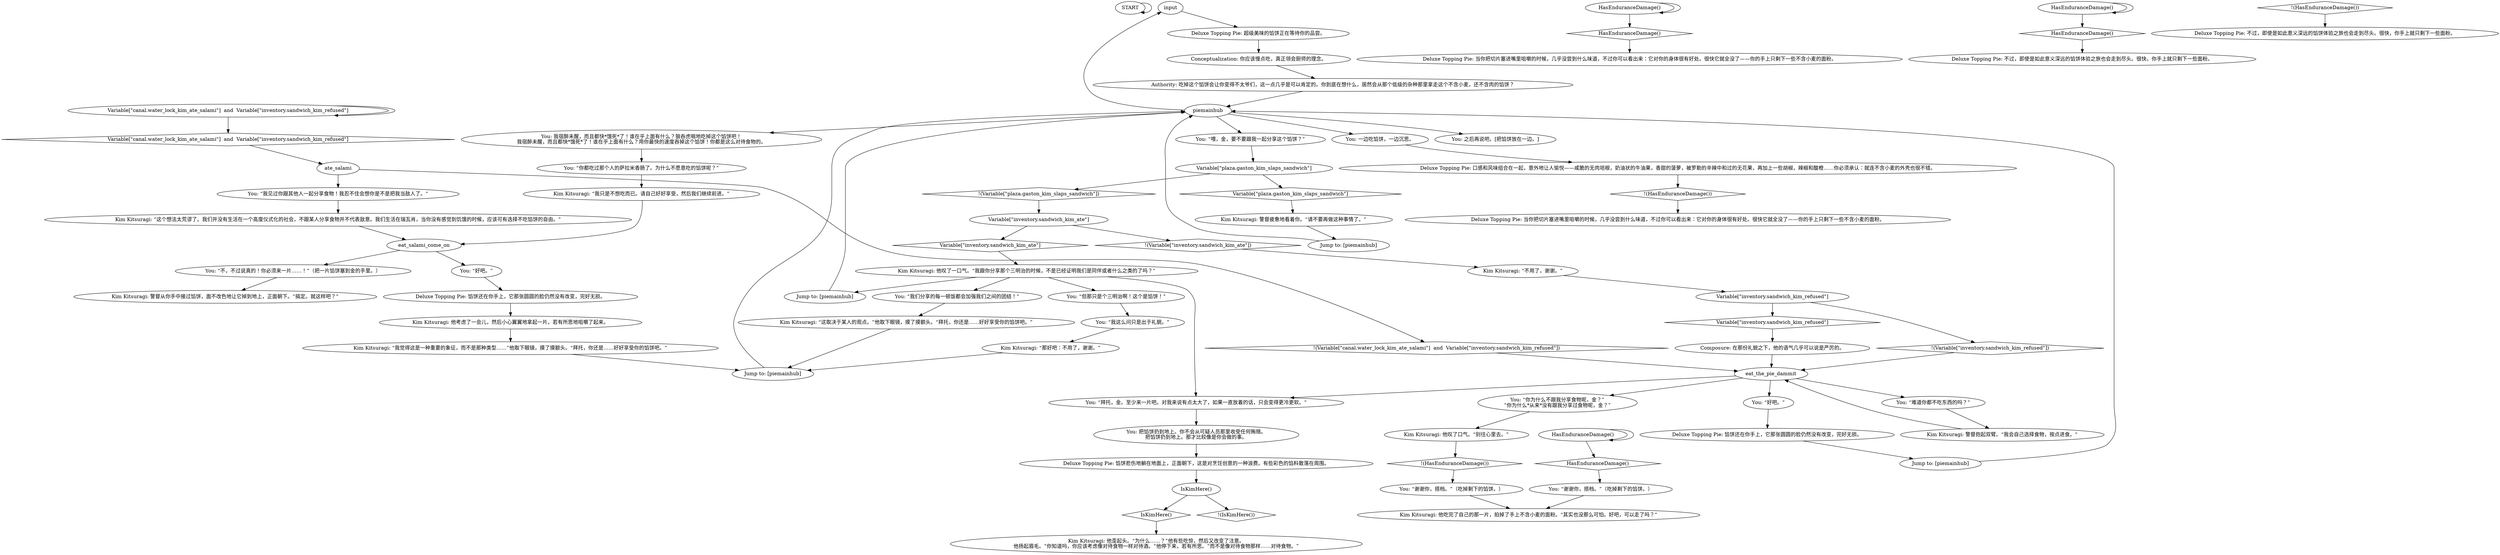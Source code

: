 # INVENTORY / DELUXE TOPPING PIE
# That some good pie to eat and get healthy.
# ==================================================
digraph G {
	  0 [label="START"];
	  1 [label="input"];
	  2 [label="You: 把馅饼扔到地上。你不会从可疑人员那里收受任何贿赂。\n把馅饼扔到地上。那才比较像是你会做的事。"];
	  3 [label="Kim Kitsuragi: 他考虑了一会儿，然后小心翼翼地拿起一片，若有所思地咀嚼了起来。"];
	  4 [label="Jump to: [piemainhub]"];
	  5 [label="You: “我这么问只是出于礼貌。”"];
	  6 [label="Kim Kitsuragi: “我觉得这是一种重要的象征，而不是那种类型……”他取下眼镜，摸了摸额头。“拜托，你还是……好好享受你的馅饼吧。”"];
	  7 [label="HasEnduranceDamage()"];
	  8 [label="HasEnduranceDamage()", shape=diamond];
	  9 [label="!(HasEnduranceDamage())", shape=diamond];
	  10 [label="Variable[\"canal.water_lock_kim_ate_salami\"]  and  Variable[\"inventory.sandwich_kim_refused\"]"];
	  11 [label="Variable[\"canal.water_lock_kim_ate_salami\"]  and  Variable[\"inventory.sandwich_kim_refused\"]", shape=diamond];
	  12 [label="!(Variable[\"canal.water_lock_kim_ate_salami\"]  and  Variable[\"inventory.sandwich_kim_refused\"])", shape=diamond];
	  13 [label="You: “你都吃过那个人的萨拉米香肠了。为什么不愿意吃的馅饼呢？”"];
	  14 [label="HasEnduranceDamage()"];
	  15 [label="HasEnduranceDamage()", shape=diamond];
	  16 [label="!(HasEnduranceDamage())", shape=diamond];
	  17 [label="HasEnduranceDamage()"];
	  18 [label="HasEnduranceDamage()", shape=diamond];
	  19 [label="!(HasEnduranceDamage())", shape=diamond];
	  20 [label="Deluxe Topping Pie: 馅饼悲伤地躺在地面上，正面朝下，这是对烹饪创意的一种浪费。有些彩色的馅料散落在周围。"];
	  21 [label="You: “不，不过说真的！你必须来一片……！”（把一片馅饼塞到金的手里。）"];
	  22 [label="Kim Kitsuragi: 警督抱起双臂。“我会自己选择食物，按点进食。”"];
	  23 [label="You: “你为什么不跟我分享食物呢，金？”\n“你为什么*从来*没有跟我分享过食物呢，金？”"];
	  24 [label="Deluxe Topping Pie: 口感和风味组合在一起，意外地让人愉悦——咸脆的无肉培根，奶油状的牛油果，香甜的菠萝，被罗勒的辛辣中和过的无花果，再加上一些胡椒，辣椒和酸橙……你必须承认：就连不含小麦的外壳也很不错。"];
	  25 [label="Kim Kitsuragi: “我只是不想吃而已。请自己好好享受，然后我们继续前进。”"];
	  26 [label="You: “但那只是个三明治啊！这个是馅饼！”"];
	  27 [label="You: “我们分享的每一顿饭都会加强我们之间的团结！”"];
	  28 [label="Kim Kitsuragi: “这取决于某人的观点。”他取下眼镜，摸了摸额头。“拜托，你还是……好好享受你的馅饼吧。”"];
	  29 [label="Deluxe Topping Pie: 当你把切片塞进嘴里咀嚼的时候，几乎没尝到什么味道，不过你可以看出来：它对你的身体很有好处。很快它就全没了——你的手上只剩下一些不含小麦的面粉。"];
	  30 [label="Deluxe Topping Pie: 超级美味的馅饼正在等待你的品尝。"];
	  31 [label="You: 一边吃馅饼，一边沉思。"];
	  32 [label="Deluxe Topping Pie: 馅饼还在你手上，它那张圆圆的脸仍然没有改变，完好无损。"];
	  33 [label="You: “我见过你跟其他人一起分享食物！我忍不住会想你是不是把我当敌人了。”"];
	  34 [label="You: “谢谢你，搭档。”（吃掉剩下的馅饼。）"];
	  35 [label="Variable[\"plaza.gaston_kim_slaps_sandwich\"]"];
	  36 [label="Variable[\"plaza.gaston_kim_slaps_sandwich\"]", shape=diamond];
	  37 [label="!(Variable[\"plaza.gaston_kim_slaps_sandwich\"])", shape=diamond];
	  38 [label="You: “谢谢你，搭档。”（吃掉剩下的馅饼。）"];
	  39 [label="Conceptualization: 你应该慢点吃，真正领会厨师的理念。"];
	  40 [label="You: “喂，金，要不要跟我一起分享这个馅饼？”"];
	  41 [label="Kim Kitsuragi: “这个想法太荒谬了。我们并没有生活在一个高度仪式化的社会，不跟某人分享食物并不代表敌意。我们生活在瑞瓦肖，当你没有感觉到饥饿的时候，应该可有选择不吃馅饼的自由。”"];
	  42 [label="eat_salami_come_on"];
	  43 [label="piemainhub"];
	  44 [label="You: “好吧。”"];
	  45 [label="IsKimHere()"];
	  46 [label="IsKimHere()", shape=diamond];
	  47 [label="!(IsKimHere())", shape=diamond];
	  48 [label="Deluxe Topping Pie: 当你把切片塞进嘴里咀嚼的时候，几乎没尝到什么味道，不过你可以看出来：它对你的身体很有好处。很快它就全没了——你的手上只剩下一些不含小麦的面粉。"];
	  49 [label="Deluxe Topping Pie: 不过，即使是如此意义深远的馅饼体验之旅也会走到尽头。很快，你手上就只剩下一些面粉。"];
	  50 [label="Kim Kitsuragi: 他歪起头。“为什么……？”他有些吃惊，然后又改变了注意。\n他扬起眉毛。“你知道吗，你应该考虑像对待食物一样对待酒。”他停下来，若有所思。“而不是像对待食物那样……对待食物。”"];
	  51 [label="Jump to: [piemainhub]"];
	  52 [label="You: “拜托，金。至少来一片吧。对我来说有点太大了，如果一直放着的话，只会变得更冷更软。”"];
	  53 [label="You: 之后再说吧。[把馅饼放在一边。]"];
	  54 [label="Kim Kitsuragi: 他叹了口气。“别往心里去。”"];
	  55 [label="You: “好吧。”"];
	  56 [label="eat_the_pie_dammit"];
	  57 [label="Kim Kitsuragi: 他叹了一口气。“我跟你分享那个三明治的时候，不是已经证明我们是同伴或者什么之类的了吗？”"];
	  58 [label="Jump to: [piemainhub]"];
	  59 [label="Kim Kitsuragi: “那好吧：不用了，谢谢。”"];
	  60 [label="Variable[\"inventory.sandwich_kim_ate\"]"];
	  61 [label="Variable[\"inventory.sandwich_kim_ate\"]", shape=diamond];
	  62 [label="!(Variable[\"inventory.sandwich_kim_ate\"])", shape=diamond];
	  63 [label="Kim Kitsuragi: 警督从你手中接过馅饼，面不改色地让它掉到地上，正面朝下。“搞定。就这样吧？”"];
	  64 [label="Kim Kitsuragi: 警督疲惫地看着你。“请不要再做这种事情了。”"];
	  65 [label="Composure: 在那份礼貌之下，他的语气几乎可以说是严厉的。"];
	  66 [label="Variable[\"inventory.sandwich_kim_refused\"]"];
	  67 [label="Variable[\"inventory.sandwich_kim_refused\"]", shape=diamond];
	  68 [label="!(Variable[\"inventory.sandwich_kim_refused\"])", shape=diamond];
	  69 [label="Deluxe Topping Pie: 不过，即使是如此意义深远的馅饼体验之旅也会走到尽头。很快，你手上就只剩下一些面粉。"];
	  70 [label="Kim Kitsuragi: “不用了，谢谢。”"];
	  71 [label="ate_salami"];
	  72 [label="Kim Kitsuragi: 他吃完了自己的那一片，拍掉了手上不含小麦的面粉。“其实也没那么可怕。好吧，可以走了吗？”"];
	  73 [label="Deluxe Topping Pie: 馅饼还在你手上，它那张圆圆的脸仍然没有改变，完好无损。"];
	  74 [label="You: 我宿醉未醒，而且都快*饿死*了！谁在乎上面有什么？狼吞虎咽地吃掉这个馅饼吧！\n我宿醉未醒，而且都快*饿死*了！谁在乎上面有什么？用你最快的速度吞掉这个馅饼！你都是这么对待食物的。"];
	  75 [label="Jump to: [piemainhub]"];
	  76 [label="You: “难道你都不吃东西的吗？”"];
	  77 [label="Authority: 吃掉这个馅饼会让你变得不太爷们，这一点几乎是可以肯定的。你到底在想什么，居然会从那个低级的杂种那里拿走这个不含小麦，还不含肉的馅饼？"];
	  0 -> 0
	  1 -> 30
	  2 -> 20
	  3 -> 6
	  4 -> 43
	  5 -> 59
	  6 -> 51
	  7 -> 8
	  7 -> 7
	  8 -> 34
	  9 -> 38
	  10 -> 10
	  10 -> 11
	  11 -> 71
	  12 -> 56
	  13 -> 25
	  14 -> 14
	  14 -> 15
	  15 -> 48
	  16 -> 29
	  17 -> 17
	  17 -> 18
	  18 -> 49
	  19 -> 69
	  20 -> 45
	  21 -> 63
	  22 -> 56
	  23 -> 54
	  24 -> 16
	  25 -> 42
	  26 -> 5
	  27 -> 28
	  28 -> 51
	  30 -> 39
	  31 -> 24
	  32 -> 58
	  33 -> 41
	  34 -> 72
	  35 -> 36
	  35 -> 37
	  36 -> 64
	  37 -> 60
	  38 -> 72
	  39 -> 77
	  40 -> 35
	  41 -> 42
	  42 -> 44
	  42 -> 21
	  43 -> 1
	  43 -> 40
	  43 -> 74
	  43 -> 53
	  43 -> 31
	  44 -> 73
	  45 -> 46
	  45 -> 47
	  46 -> 50
	  51 -> 43
	  52 -> 2
	  54 -> 9
	  55 -> 32
	  56 -> 76
	  56 -> 55
	  56 -> 52
	  56 -> 23
	  57 -> 26
	  57 -> 27
	  57 -> 4
	  57 -> 52
	  58 -> 43
	  59 -> 51
	  60 -> 61
	  60 -> 62
	  61 -> 57
	  62 -> 70
	  64 -> 75
	  65 -> 56
	  66 -> 67
	  66 -> 68
	  67 -> 65
	  68 -> 56
	  70 -> 66
	  71 -> 33
	  71 -> 12
	  73 -> 3
	  74 -> 13
	  75 -> 43
	  76 -> 22
	  77 -> 43
}

